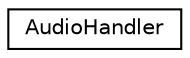 digraph "Graphical Class Hierarchy"
{
 // LATEX_PDF_SIZE
  edge [fontname="Helvetica",fontsize="10",labelfontname="Helvetica",labelfontsize="10"];
  node [fontname="Helvetica",fontsize="10",shape=record];
  rankdir="LR";
  Node0 [label="AudioHandler",height=0.2,width=0.4,color="black", fillcolor="white", style="filled",URL="$class_audio_handler.html",tooltip="Handles all the Audio in our Game."];
}
